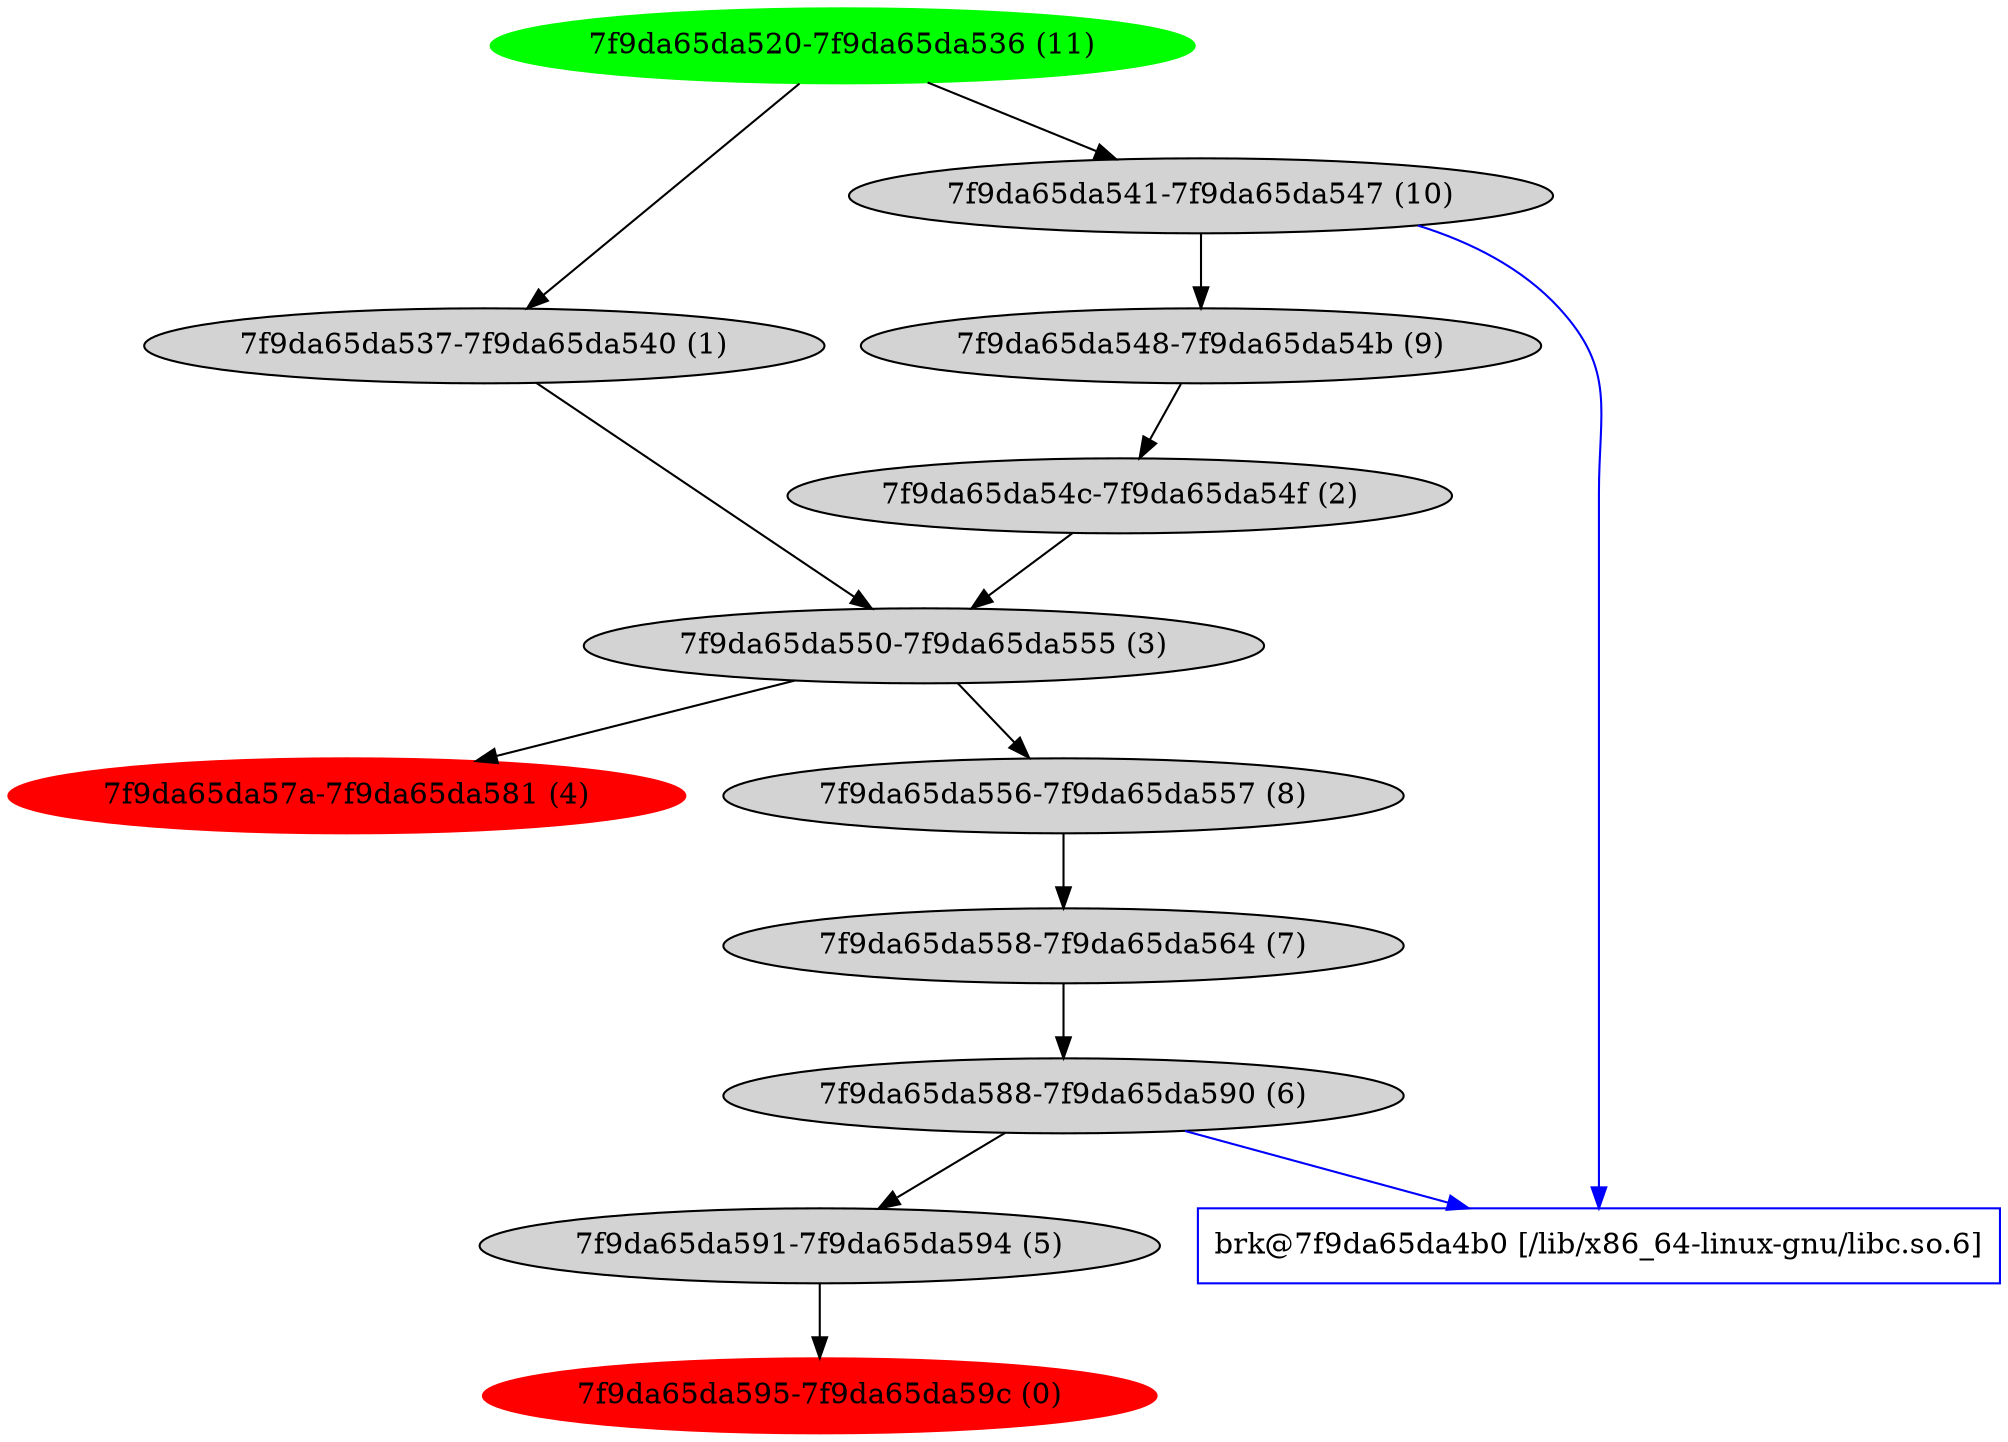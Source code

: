 digraph G {
   bb_7f9da65da595 [label="7f9da65da595-7f9da65da59c (0)", color="red" style=filled];
   bb_7f9da65da537 [label="7f9da65da537-7f9da65da540 (1)" style=filled];
   bb_7f9da65da54c [label="7f9da65da54c-7f9da65da54f (2)" style=filled];
   bb_7f9da65da550 [label="7f9da65da550-7f9da65da555 (3)" style=filled];
   bb_7f9da65da57a [label="7f9da65da57a-7f9da65da581 (4)", color="red" style=filled];
   bb_7f9da65da591 [label="7f9da65da591-7f9da65da594 (5)" style=filled];
   bb_7f9da65da588 [label="7f9da65da588-7f9da65da590 (6)" style=filled];
   bb_7f9da65da558 [label="7f9da65da558-7f9da65da564 (7)" style=filled];
   bb_7f9da65da556 [label="7f9da65da556-7f9da65da557 (8)" style=filled];
   bb_7f9da65da548 [label="7f9da65da548-7f9da65da54b (9)" style=filled];
   bb_7f9da65da541 [label="7f9da65da541-7f9da65da547 (10)" style=filled];
   bb_7f9da65da520 [label="7f9da65da520-7f9da65da536 (11)", color="green" style=filled];
   func_7f9da65da4b0 [label="brk@7f9da65da4b0 [/lib/x86_64-linux-gnu/libc.so.6]", color=blue, shape=rectangle,URL="7f9da65da4b0.svg"];
   bb_7f9da65da541 -> func_7f9da65da4b0 [color=blue];
   bb_7f9da65da588 -> func_7f9da65da4b0 [color=blue];
   bb_7f9da65da520 -> bb_7f9da65da541;
   bb_7f9da65da541 -> bb_7f9da65da548;
   bb_7f9da65da556 -> bb_7f9da65da558;
   bb_7f9da65da558 -> bb_7f9da65da588;
   bb_7f9da65da588 -> bb_7f9da65da591;
   bb_7f9da65da591 -> bb_7f9da65da595;
   bb_7f9da65da520 -> bb_7f9da65da537;
   bb_7f9da65da548 -> bb_7f9da65da54c;
   bb_7f9da65da550 -> bb_7f9da65da556;
   bb_7f9da65da54c -> bb_7f9da65da550;
   bb_7f9da65da537 -> bb_7f9da65da550;
   bb_7f9da65da550 -> bb_7f9da65da57a;
}